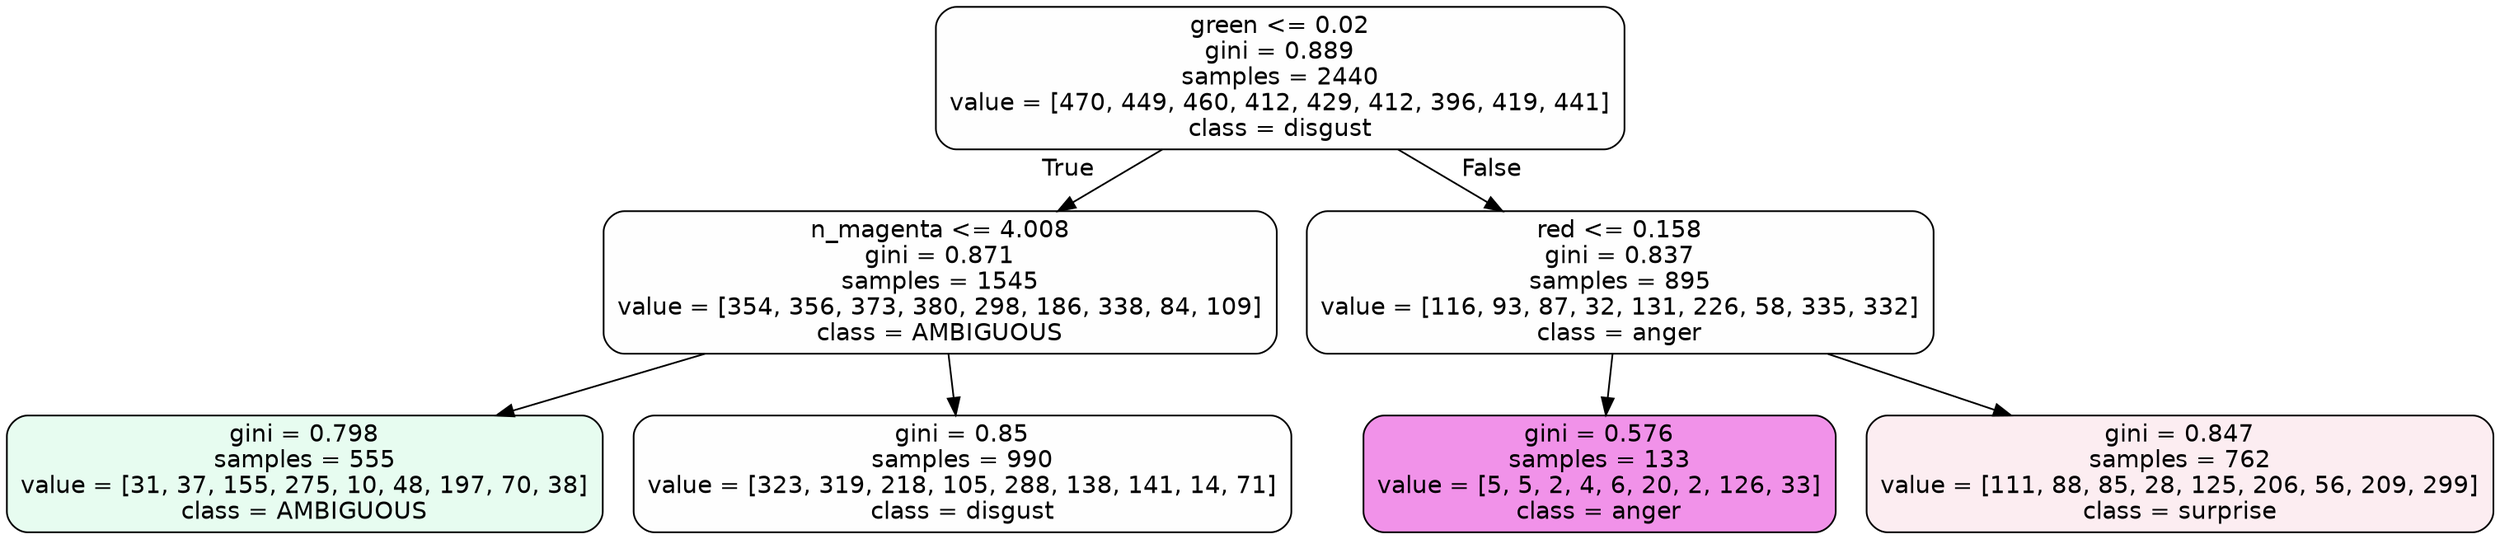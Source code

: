 digraph Tree {
node [shape=box, style="filled, rounded", color="black", fontname=helvetica] ;
edge [fontname=helvetica] ;
0 [label="green <= 0.02\ngini = 0.889\nsamples = 2440\nvalue = [470, 449, 460, 412, 429, 412, 396, 419, 441]\nclass = disgust", fillcolor="#e5813901"] ;
1 [label="n_magenta <= 4.008\ngini = 0.871\nsamples = 1545\nvalue = [354, 356, 373, 380, 298, 186, 338, 84, 109]\nclass = AMBIGUOUS", fillcolor="#39e58101"] ;
0 -> 1 [labeldistance=2.5, labelangle=45, headlabel="True"] ;
2 [label="gini = 0.798\nsamples = 555\nvalue = [31, 37, 155, 275, 10, 48, 197, 70, 38]\nclass = AMBIGUOUS", fillcolor="#39e5811e"] ;
1 -> 2 ;
3 [label="gini = 0.85\nsamples = 990\nvalue = [323, 319, 218, 105, 288, 138, 141, 14, 71]\nclass = disgust", fillcolor="#e5813901"] ;
1 -> 3 ;
4 [label="red <= 0.158\ngini = 0.837\nsamples = 895\nvalue = [116, 93, 87, 32, 131, 226, 58, 335, 332]\nclass = anger", fillcolor="#e539d701"] ;
0 -> 4 [labeldistance=2.5, labelangle=-45, headlabel="False"] ;
5 [label="gini = 0.576\nsamples = 133\nvalue = [5, 5, 2, 4, 6, 20, 2, 126, 33]\nclass = anger", fillcolor="#e539d78c"] ;
4 -> 5 ;
6 [label="gini = 0.847\nsamples = 762\nvalue = [111, 88, 85, 28, 125, 206, 56, 209, 299]\nclass = surprise", fillcolor="#e5396417"] ;
4 -> 6 ;
}